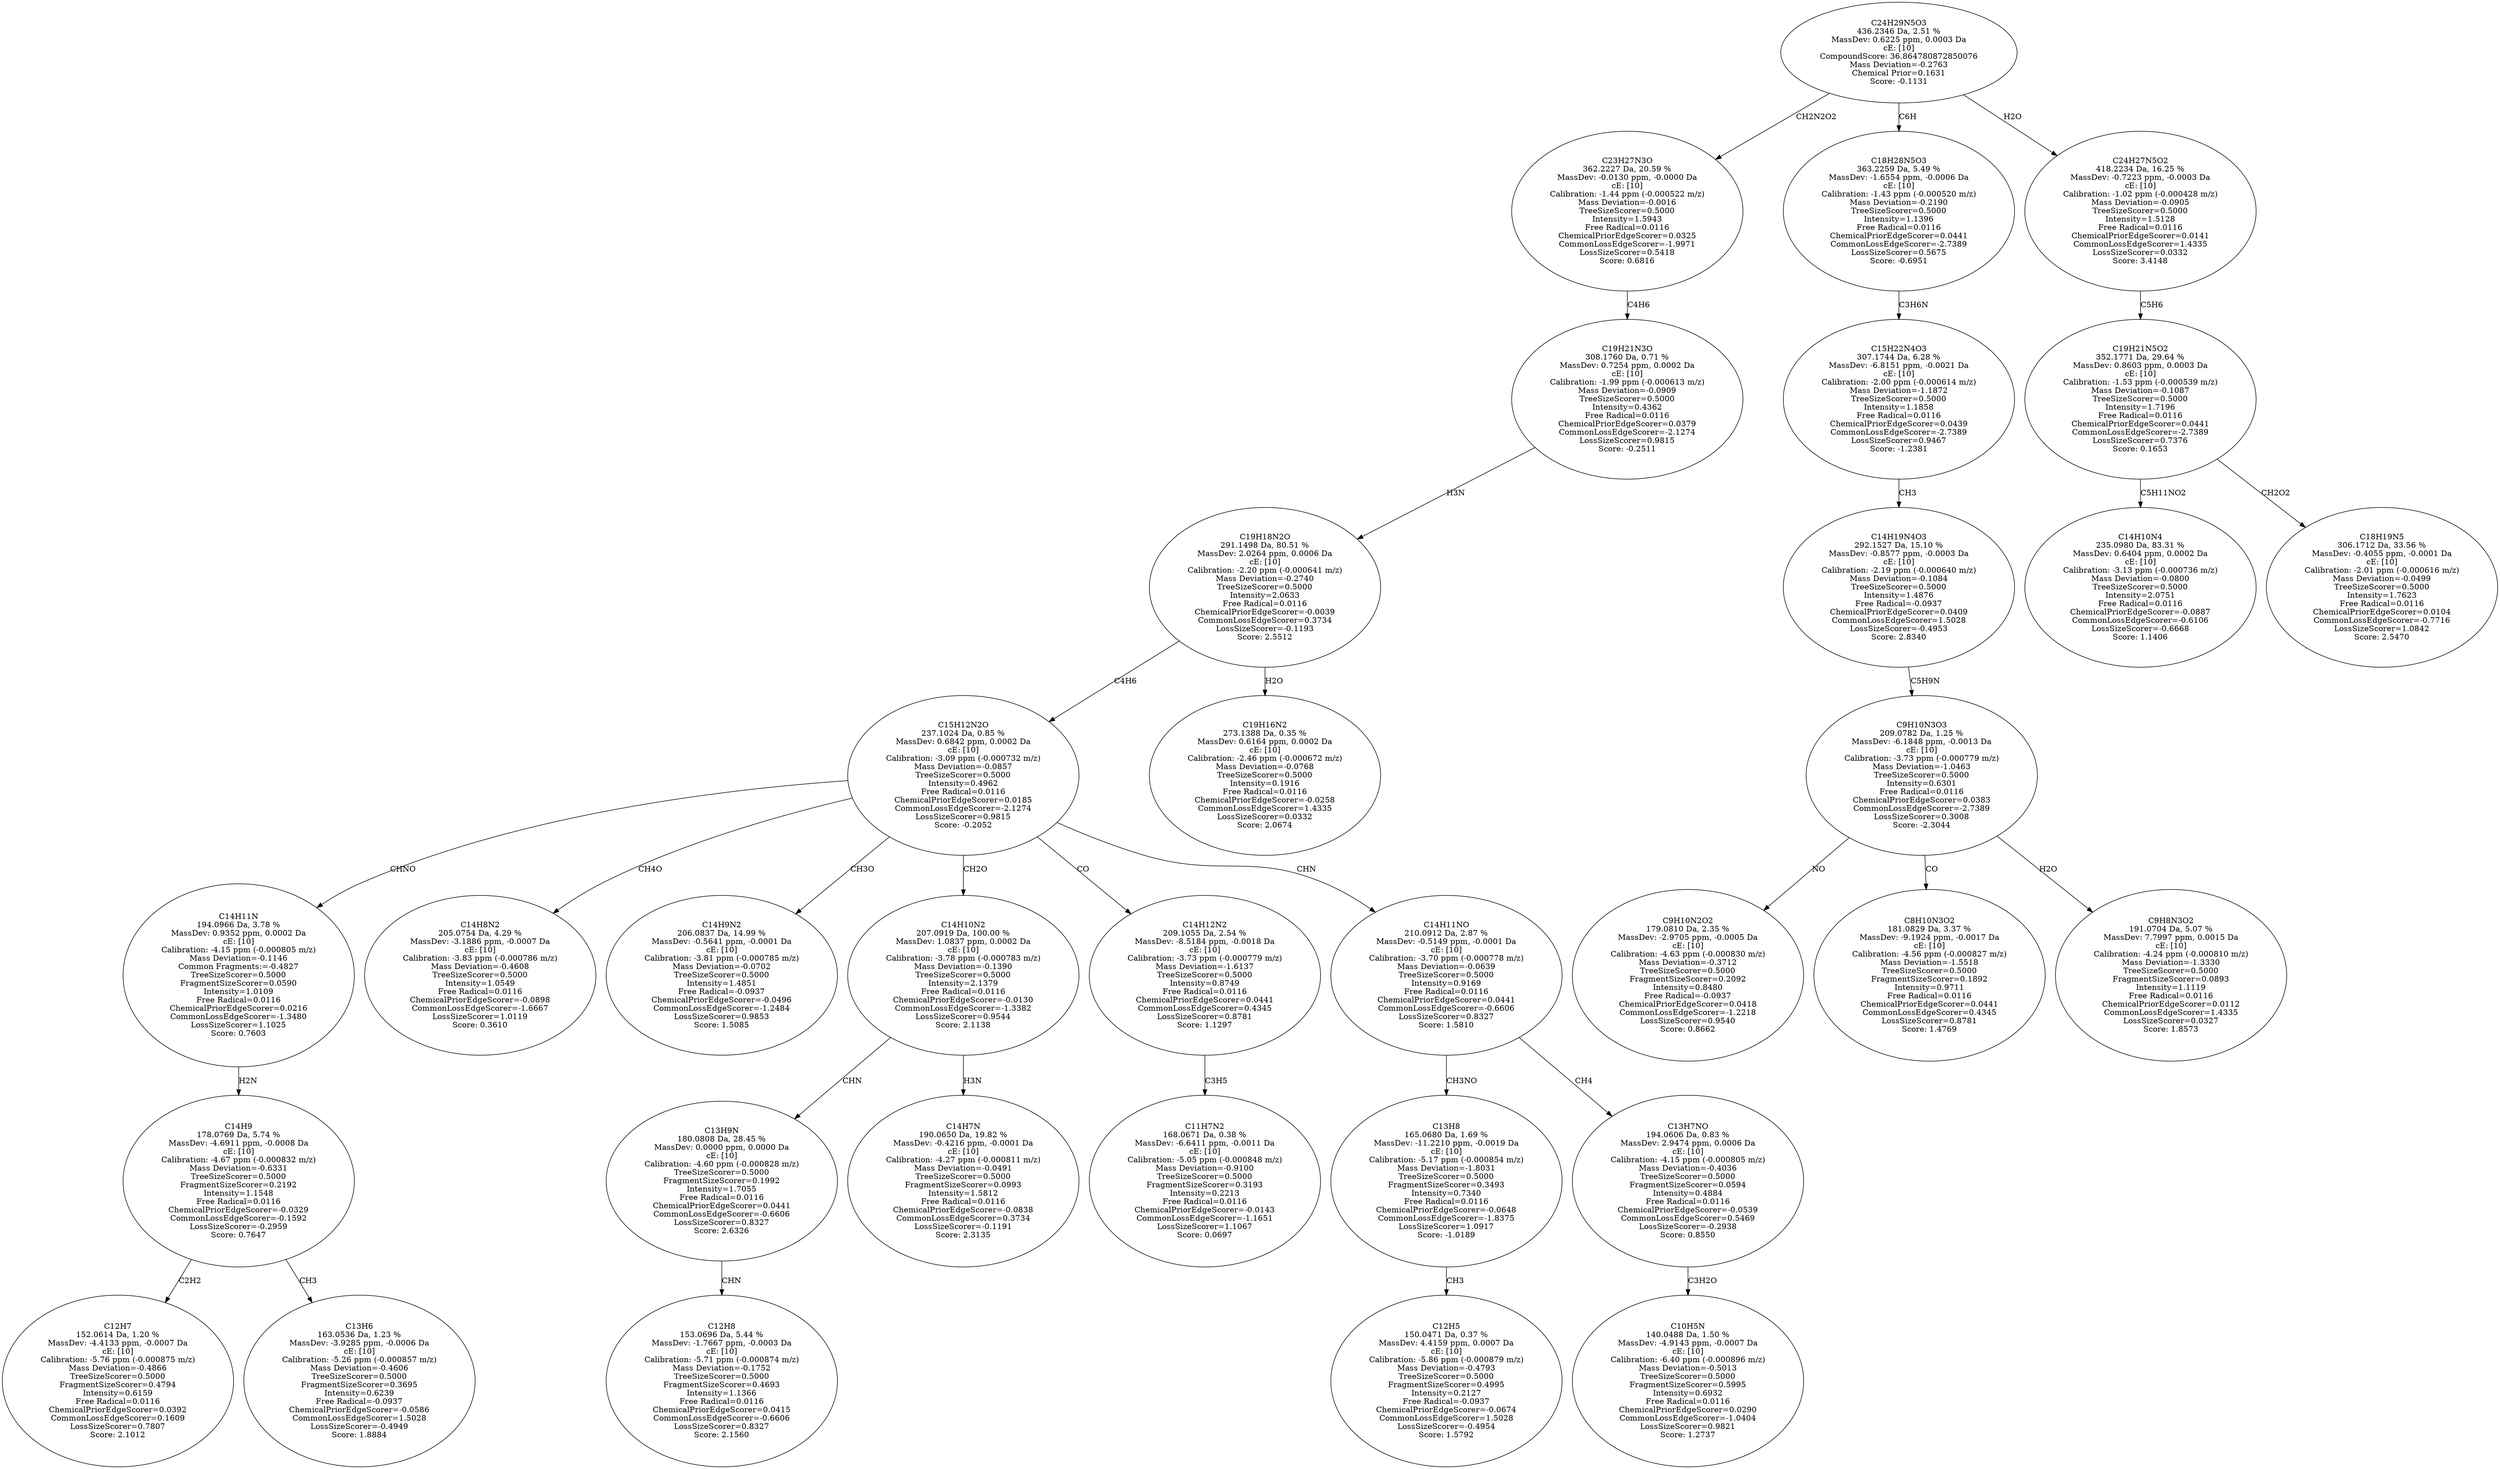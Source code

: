 strict digraph {
v1 [label="C12H7\n152.0614 Da, 1.20 %\nMassDev: -4.4133 ppm, -0.0007 Da\ncE: [10]\nCalibration: -5.76 ppm (-0.000875 m/z)\nMass Deviation=-0.4866\nTreeSizeScorer=0.5000\nFragmentSizeScorer=0.4794\nIntensity=0.6159\nFree Radical=0.0116\nChemicalPriorEdgeScorer=0.0392\nCommonLossEdgeScorer=0.1609\nLossSizeScorer=0.7807\nScore: 2.1012"];
v2 [label="C13H6\n163.0536 Da, 1.23 %\nMassDev: -3.9285 ppm, -0.0006 Da\ncE: [10]\nCalibration: -5.26 ppm (-0.000857 m/z)\nMass Deviation=-0.4606\nTreeSizeScorer=0.5000\nFragmentSizeScorer=0.3695\nIntensity=0.6239\nFree Radical=-0.0937\nChemicalPriorEdgeScorer=-0.0586\nCommonLossEdgeScorer=1.5028\nLossSizeScorer=-0.4949\nScore: 1.8884"];
v3 [label="C14H9\n178.0769 Da, 5.74 %\nMassDev: -4.6911 ppm, -0.0008 Da\ncE: [10]\nCalibration: -4.67 ppm (-0.000832 m/z)\nMass Deviation=-0.6331\nTreeSizeScorer=0.5000\nFragmentSizeScorer=0.2192\nIntensity=1.1548\nFree Radical=0.0116\nChemicalPriorEdgeScorer=-0.0329\nCommonLossEdgeScorer=-0.1592\nLossSizeScorer=-0.2959\nScore: 0.7647"];
v4 [label="C14H11N\n194.0966 Da, 3.78 %\nMassDev: 0.9352 ppm, 0.0002 Da\ncE: [10]\nCalibration: -4.15 ppm (-0.000805 m/z)\nMass Deviation=-0.1146\nCommon Fragments:=-0.4827\nTreeSizeScorer=0.5000\nFragmentSizeScorer=0.0590\nIntensity=1.0109\nFree Radical=0.0116\nChemicalPriorEdgeScorer=0.0216\nCommonLossEdgeScorer=-1.3480\nLossSizeScorer=1.1025\nScore: 0.7603"];
v5 [label="C14H8N2\n205.0754 Da, 4.29 %\nMassDev: -3.1886 ppm, -0.0007 Da\ncE: [10]\nCalibration: -3.83 ppm (-0.000786 m/z)\nMass Deviation=-0.4608\nTreeSizeScorer=0.5000\nIntensity=1.0549\nFree Radical=0.0116\nChemicalPriorEdgeScorer=-0.0898\nCommonLossEdgeScorer=-1.6667\nLossSizeScorer=1.0119\nScore: 0.3610"];
v6 [label="C14H9N2\n206.0837 Da, 14.99 %\nMassDev: -0.5641 ppm, -0.0001 Da\ncE: [10]\nCalibration: -3.81 ppm (-0.000785 m/z)\nMass Deviation=-0.0702\nTreeSizeScorer=0.5000\nIntensity=1.4851\nFree Radical=-0.0937\nChemicalPriorEdgeScorer=-0.0496\nCommonLossEdgeScorer=-1.2484\nLossSizeScorer=0.9853\nScore: 1.5085"];
v7 [label="C12H8\n153.0696 Da, 5.44 %\nMassDev: -1.7667 ppm, -0.0003 Da\ncE: [10]\nCalibration: -5.71 ppm (-0.000874 m/z)\nMass Deviation=-0.1752\nTreeSizeScorer=0.5000\nFragmentSizeScorer=0.4693\nIntensity=1.1366\nFree Radical=0.0116\nChemicalPriorEdgeScorer=0.0415\nCommonLossEdgeScorer=-0.6606\nLossSizeScorer=0.8327\nScore: 2.1560"];
v8 [label="C13H9N\n180.0808 Da, 28.45 %\nMassDev: 0.0000 ppm, 0.0000 Da\ncE: [10]\nCalibration: -4.60 ppm (-0.000828 m/z)\nTreeSizeScorer=0.5000\nFragmentSizeScorer=0.1992\nIntensity=1.7055\nFree Radical=0.0116\nChemicalPriorEdgeScorer=0.0441\nCommonLossEdgeScorer=-0.6606\nLossSizeScorer=0.8327\nScore: 2.6326"];
v9 [label="C14H7N\n190.0650 Da, 19.82 %\nMassDev: -0.4216 ppm, -0.0001 Da\ncE: [10]\nCalibration: -4.27 ppm (-0.000811 m/z)\nMass Deviation=-0.0491\nTreeSizeScorer=0.5000\nFragmentSizeScorer=0.0993\nIntensity=1.5812\nFree Radical=0.0116\nChemicalPriorEdgeScorer=-0.0838\nCommonLossEdgeScorer=0.3734\nLossSizeScorer=-0.1191\nScore: 2.3135"];
v10 [label="C14H10N2\n207.0919 Da, 100.00 %\nMassDev: 1.0837 ppm, 0.0002 Da\ncE: [10]\nCalibration: -3.78 ppm (-0.000783 m/z)\nMass Deviation=-0.1390\nTreeSizeScorer=0.5000\nIntensity=2.1379\nFree Radical=0.0116\nChemicalPriorEdgeScorer=-0.0130\nCommonLossEdgeScorer=-1.3382\nLossSizeScorer=0.9544\nScore: 2.1138"];
v11 [label="C11H7N2\n168.0671 Da, 0.38 %\nMassDev: -6.6411 ppm, -0.0011 Da\ncE: [10]\nCalibration: -5.05 ppm (-0.000848 m/z)\nMass Deviation=-0.9100\nTreeSizeScorer=0.5000\nFragmentSizeScorer=0.3193\nIntensity=0.2213\nFree Radical=0.0116\nChemicalPriorEdgeScorer=-0.0143\nCommonLossEdgeScorer=-1.1651\nLossSizeScorer=1.1067\nScore: 0.0697"];
v12 [label="C14H12N2\n209.1055 Da, 2.54 %\nMassDev: -8.5184 ppm, -0.0018 Da\ncE: [10]\nCalibration: -3.73 ppm (-0.000779 m/z)\nMass Deviation=-1.6137\nTreeSizeScorer=0.5000\nIntensity=0.8749\nFree Radical=0.0116\nChemicalPriorEdgeScorer=0.0441\nCommonLossEdgeScorer=0.4345\nLossSizeScorer=0.8781\nScore: 1.1297"];
v13 [label="C12H5\n150.0471 Da, 0.37 %\nMassDev: 4.4159 ppm, 0.0007 Da\ncE: [10]\nCalibration: -5.86 ppm (-0.000879 m/z)\nMass Deviation=-0.4793\nTreeSizeScorer=0.5000\nFragmentSizeScorer=0.4995\nIntensity=0.2127\nFree Radical=-0.0937\nChemicalPriorEdgeScorer=-0.0674\nCommonLossEdgeScorer=1.5028\nLossSizeScorer=-0.4954\nScore: 1.5792"];
v14 [label="C13H8\n165.0680 Da, 1.69 %\nMassDev: -11.2210 ppm, -0.0019 Da\ncE: [10]\nCalibration: -5.17 ppm (-0.000854 m/z)\nMass Deviation=-1.8031\nTreeSizeScorer=0.5000\nFragmentSizeScorer=0.3493\nIntensity=0.7340\nFree Radical=0.0116\nChemicalPriorEdgeScorer=-0.0648\nCommonLossEdgeScorer=-1.8375\nLossSizeScorer=1.0917\nScore: -1.0189"];
v15 [label="C10H5N\n140.0488 Da, 1.50 %\nMassDev: -4.9143 ppm, -0.0007 Da\ncE: [10]\nCalibration: -6.40 ppm (-0.000896 m/z)\nMass Deviation=-0.5013\nTreeSizeScorer=0.5000\nFragmentSizeScorer=0.5995\nIntensity=0.6932\nFree Radical=0.0116\nChemicalPriorEdgeScorer=0.0290\nCommonLossEdgeScorer=-1.0404\nLossSizeScorer=0.9821\nScore: 1.2737"];
v16 [label="C13H7NO\n194.0606 Da, 0.83 %\nMassDev: 2.9474 ppm, 0.0006 Da\ncE: [10]\nCalibration: -4.15 ppm (-0.000805 m/z)\nMass Deviation=-0.4036\nTreeSizeScorer=0.5000\nFragmentSizeScorer=0.0594\nIntensity=0.4884\nFree Radical=0.0116\nChemicalPriorEdgeScorer=-0.0539\nCommonLossEdgeScorer=0.5469\nLossSizeScorer=-0.2938\nScore: 0.8550"];
v17 [label="C14H11NO\n210.0912 Da, 2.87 %\nMassDev: -0.5149 ppm, -0.0001 Da\ncE: [10]\nCalibration: -3.70 ppm (-0.000778 m/z)\nMass Deviation=-0.0639\nTreeSizeScorer=0.5000\nIntensity=0.9169\nFree Radical=0.0116\nChemicalPriorEdgeScorer=0.0441\nCommonLossEdgeScorer=-0.6606\nLossSizeScorer=0.8327\nScore: 1.5810"];
v18 [label="C15H12N2O\n237.1024 Da, 0.85 %\nMassDev: 0.6842 ppm, 0.0002 Da\ncE: [10]\nCalibration: -3.09 ppm (-0.000732 m/z)\nMass Deviation=-0.0857\nTreeSizeScorer=0.5000\nIntensity=0.4962\nFree Radical=0.0116\nChemicalPriorEdgeScorer=0.0185\nCommonLossEdgeScorer=-2.1274\nLossSizeScorer=0.9815\nScore: -0.2052"];
v19 [label="C19H16N2\n273.1388 Da, 0.35 %\nMassDev: 0.6164 ppm, 0.0002 Da\ncE: [10]\nCalibration: -2.46 ppm (-0.000672 m/z)\nMass Deviation=-0.0768\nTreeSizeScorer=0.5000\nIntensity=0.1916\nFree Radical=0.0116\nChemicalPriorEdgeScorer=-0.0258\nCommonLossEdgeScorer=1.4335\nLossSizeScorer=0.0332\nScore: 2.0674"];
v20 [label="C19H18N2O\n291.1498 Da, 80.51 %\nMassDev: 2.0264 ppm, 0.0006 Da\ncE: [10]\nCalibration: -2.20 ppm (-0.000641 m/z)\nMass Deviation=-0.2740\nTreeSizeScorer=0.5000\nIntensity=2.0633\nFree Radical=0.0116\nChemicalPriorEdgeScorer=-0.0039\nCommonLossEdgeScorer=0.3734\nLossSizeScorer=-0.1193\nScore: 2.5512"];
v21 [label="C19H21N3O\n308.1760 Da, 0.71 %\nMassDev: 0.7254 ppm, 0.0002 Da\ncE: [10]\nCalibration: -1.99 ppm (-0.000613 m/z)\nMass Deviation=-0.0909\nTreeSizeScorer=0.5000\nIntensity=0.4362\nFree Radical=0.0116\nChemicalPriorEdgeScorer=0.0379\nCommonLossEdgeScorer=-2.1274\nLossSizeScorer=0.9815\nScore: -0.2511"];
v22 [label="C23H27N3O\n362.2227 Da, 20.59 %\nMassDev: -0.0130 ppm, -0.0000 Da\ncE: [10]\nCalibration: -1.44 ppm (-0.000522 m/z)\nMass Deviation=-0.0016\nTreeSizeScorer=0.5000\nIntensity=1.5943\nFree Radical=0.0116\nChemicalPriorEdgeScorer=0.0325\nCommonLossEdgeScorer=-1.9971\nLossSizeScorer=0.5418\nScore: 0.6816"];
v23 [label="C9H10N2O2\n179.0810 Da, 2.35 %\nMassDev: -2.9705 ppm, -0.0005 Da\ncE: [10]\nCalibration: -4.63 ppm (-0.000830 m/z)\nMass Deviation=-0.3712\nTreeSizeScorer=0.5000\nFragmentSizeScorer=0.2092\nIntensity=0.8480\nFree Radical=-0.0937\nChemicalPriorEdgeScorer=0.0418\nCommonLossEdgeScorer=-1.2218\nLossSizeScorer=0.9540\nScore: 0.8662"];
v24 [label="C8H10N3O2\n181.0829 Da, 3.37 %\nMassDev: -9.1924 ppm, -0.0017 Da\ncE: [10]\nCalibration: -4.56 ppm (-0.000827 m/z)\nMass Deviation=-1.5518\nTreeSizeScorer=0.5000\nFragmentSizeScorer=0.1892\nIntensity=0.9711\nFree Radical=0.0116\nChemicalPriorEdgeScorer=0.0441\nCommonLossEdgeScorer=0.4345\nLossSizeScorer=0.8781\nScore: 1.4769"];
v25 [label="C9H8N3O2\n191.0704 Da, 5.07 %\nMassDev: 7.7997 ppm, 0.0015 Da\ncE: [10]\nCalibration: -4.24 ppm (-0.000810 m/z)\nMass Deviation=-1.3330\nTreeSizeScorer=0.5000\nFragmentSizeScorer=0.0893\nIntensity=1.1119\nFree Radical=0.0116\nChemicalPriorEdgeScorer=0.0112\nCommonLossEdgeScorer=1.4335\nLossSizeScorer=0.0327\nScore: 1.8573"];
v26 [label="C9H10N3O3\n209.0782 Da, 1.25 %\nMassDev: -6.1848 ppm, -0.0013 Da\ncE: [10]\nCalibration: -3.73 ppm (-0.000779 m/z)\nMass Deviation=-1.0463\nTreeSizeScorer=0.5000\nIntensity=0.6301\nFree Radical=0.0116\nChemicalPriorEdgeScorer=0.0383\nCommonLossEdgeScorer=-2.7389\nLossSizeScorer=0.3008\nScore: -2.3044"];
v27 [label="C14H19N4O3\n292.1527 Da, 15.10 %\nMassDev: -0.8577 ppm, -0.0003 Da\ncE: [10]\nCalibration: -2.19 ppm (-0.000640 m/z)\nMass Deviation=-0.1084\nTreeSizeScorer=0.5000\nIntensity=1.4876\nFree Radical=-0.0937\nChemicalPriorEdgeScorer=0.0409\nCommonLossEdgeScorer=1.5028\nLossSizeScorer=-0.4953\nScore: 2.8340"];
v28 [label="C15H22N4O3\n307.1744 Da, 6.28 %\nMassDev: -6.8151 ppm, -0.0021 Da\ncE: [10]\nCalibration: -2.00 ppm (-0.000614 m/z)\nMass Deviation=-1.1872\nTreeSizeScorer=0.5000\nIntensity=1.1858\nFree Radical=0.0116\nChemicalPriorEdgeScorer=0.0439\nCommonLossEdgeScorer=-2.7389\nLossSizeScorer=0.9467\nScore: -1.2381"];
v29 [label="C18H28N5O3\n363.2259 Da, 5.49 %\nMassDev: -1.6554 ppm, -0.0006 Da\ncE: [10]\nCalibration: -1.43 ppm (-0.000520 m/z)\nMass Deviation=-0.2190\nTreeSizeScorer=0.5000\nIntensity=1.1396\nFree Radical=0.0116\nChemicalPriorEdgeScorer=0.0441\nCommonLossEdgeScorer=-2.7389\nLossSizeScorer=0.5675\nScore: -0.6951"];
v30 [label="C14H10N4\n235.0980 Da, 83.31 %\nMassDev: 0.6404 ppm, 0.0002 Da\ncE: [10]\nCalibration: -3.13 ppm (-0.000736 m/z)\nMass Deviation=-0.0800\nTreeSizeScorer=0.5000\nIntensity=2.0751\nFree Radical=0.0116\nChemicalPriorEdgeScorer=-0.0887\nCommonLossEdgeScorer=-0.6106\nLossSizeScorer=-0.6668\nScore: 1.1406"];
v31 [label="C18H19N5\n306.1712 Da, 33.56 %\nMassDev: -0.4055 ppm, -0.0001 Da\ncE: [10]\nCalibration: -2.01 ppm (-0.000616 m/z)\nMass Deviation=-0.0499\nTreeSizeScorer=0.5000\nIntensity=1.7623\nFree Radical=0.0116\nChemicalPriorEdgeScorer=0.0104\nCommonLossEdgeScorer=-0.7716\nLossSizeScorer=1.0842\nScore: 2.5470"];
v32 [label="C19H21N5O2\n352.1771 Da, 29.64 %\nMassDev: 0.8603 ppm, 0.0003 Da\ncE: [10]\nCalibration: -1.53 ppm (-0.000539 m/z)\nMass Deviation=-0.1087\nTreeSizeScorer=0.5000\nIntensity=1.7196\nFree Radical=0.0116\nChemicalPriorEdgeScorer=0.0441\nCommonLossEdgeScorer=-2.7389\nLossSizeScorer=0.7376\nScore: 0.1653"];
v33 [label="C24H27N5O2\n418.2234 Da, 16.25 %\nMassDev: -0.7223 ppm, -0.0003 Da\ncE: [10]\nCalibration: -1.02 ppm (-0.000428 m/z)\nMass Deviation=-0.0905\nTreeSizeScorer=0.5000\nIntensity=1.5128\nFree Radical=0.0116\nChemicalPriorEdgeScorer=0.0141\nCommonLossEdgeScorer=1.4335\nLossSizeScorer=0.0332\nScore: 3.4148"];
v34 [label="C24H29N5O3\n436.2346 Da, 2.51 %\nMassDev: 0.6225 ppm, 0.0003 Da\ncE: [10]\nCompoundScore: 36.864780872850076\nMass Deviation=-0.2763\nChemical Prior=0.1631\nScore: -0.1131"];
v3 -> v1 [label="C2H2"];
v3 -> v2 [label="CH3"];
v4 -> v3 [label="H2N"];
v18 -> v4 [label="CHNO"];
v18 -> v5 [label="CH4O"];
v18 -> v6 [label="CH3O"];
v8 -> v7 [label="CHN"];
v10 -> v8 [label="CHN"];
v10 -> v9 [label="H3N"];
v18 -> v10 [label="CH2O"];
v12 -> v11 [label="C3H5"];
v18 -> v12 [label="CO"];
v14 -> v13 [label="CH3"];
v17 -> v14 [label="CH3NO"];
v16 -> v15 [label="C3H2O"];
v17 -> v16 [label="CH4"];
v18 -> v17 [label="CHN"];
v20 -> v18 [label="C4H6"];
v20 -> v19 [label="H2O"];
v21 -> v20 [label="H3N"];
v22 -> v21 [label="C4H6"];
v34 -> v22 [label="CH2N2O2"];
v26 -> v23 [label="NO"];
v26 -> v24 [label="CO"];
v26 -> v25 [label="H2O"];
v27 -> v26 [label="C5H9N"];
v28 -> v27 [label="CH3"];
v29 -> v28 [label="C3H6N"];
v34 -> v29 [label="C6H"];
v32 -> v30 [label="C5H11NO2"];
v32 -> v31 [label="CH2O2"];
v33 -> v32 [label="C5H6"];
v34 -> v33 [label="H2O"];
}